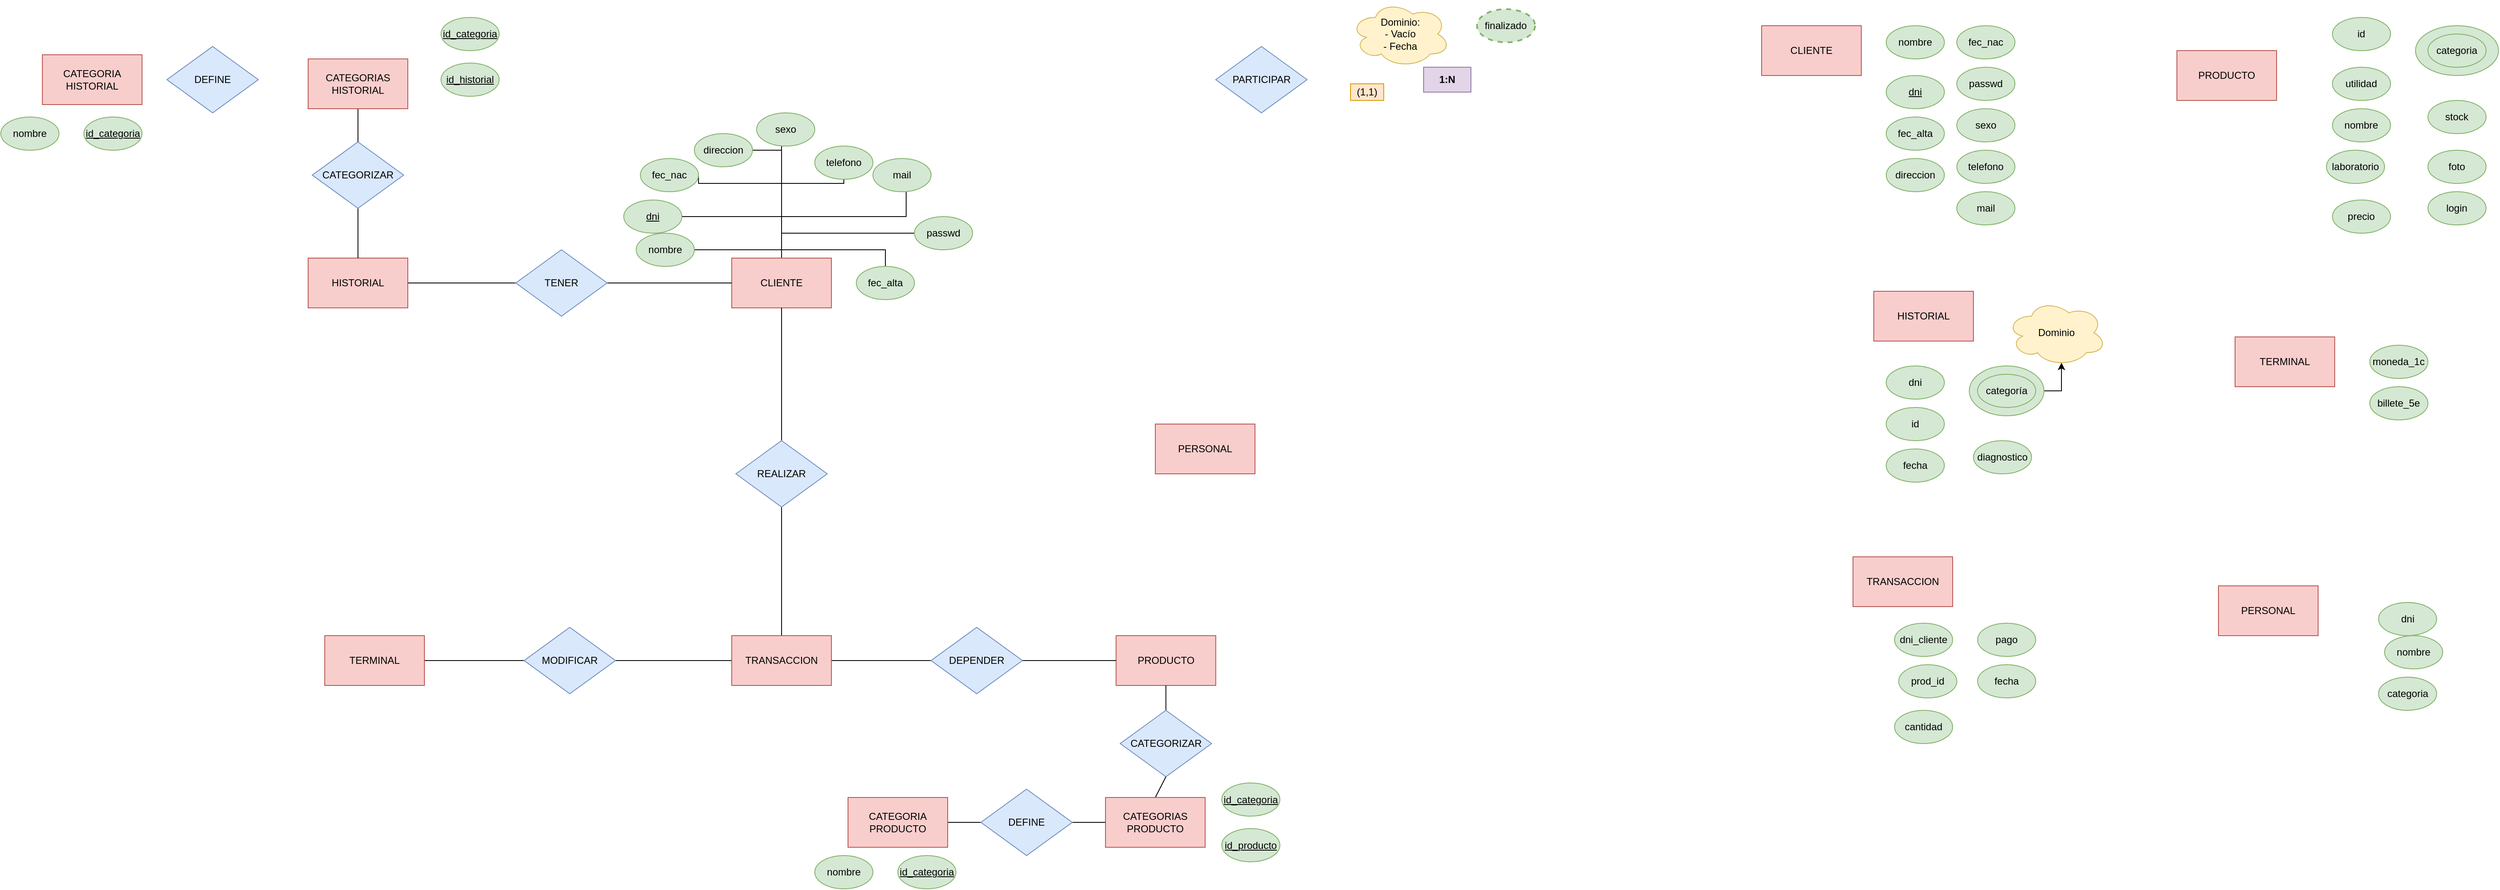<mxfile version="16.5.1" type="device"><diagram id="_nmfS0YLP6iodQvluYRf" name="Page-1"><mxGraphModel dx="3694" dy="1810" grid="1" gridSize="10" guides="1" tooltips="1" connect="1" arrows="1" fold="1" page="1" pageScale="1" pageWidth="850" pageHeight="1100" math="0" shadow="0"><root><mxCell id="0"/><mxCell id="1" parent="0"/><mxCell id="LcoxHUxyNn0n7mD9Lc0X-57" value="PARTICIPAR" style="rhombus;whiteSpace=wrap;html=1;align=center;fillColor=#dae8fc;strokeColor=#6c8ebf;" parent="1" vertex="1"><mxGeometry x="1052.75" y="75" width="110" height="80" as="geometry"/></mxCell><mxCell id="LcoxHUxyNn0n7mD9Lc0X-87" value="categoria" style="ellipse;whiteSpace=wrap;html=1;strokeColor=#82b366;fillColor=#d5e8d4;strokeWidth=1;" parent="1" vertex="1"><mxGeometry x="2452.75" y="835" width="70" height="40" as="geometry"/></mxCell><mxCell id="LcoxHUxyNn0n7mD9Lc0X-89" value="Dominio:&lt;br&gt;- Vacío&lt;br&gt;- Fecha" style="ellipse;shape=cloud;whiteSpace=wrap;html=1;strokeWidth=1;align=center;fillColor=#fff2cc;strokeColor=#d6b656;" parent="1" vertex="1"><mxGeometry x="1215" y="20" width="120" height="80" as="geometry"/></mxCell><mxCell id="LcoxHUxyNn0n7mD9Lc0X-118" value="(1,1)" style="text;html=1;strokeColor=#d79b00;fillColor=#ffe6cc;align=center;verticalAlign=middle;whiteSpace=wrap;rounded=0;" parent="1" vertex="1"><mxGeometry x="1215" y="120" width="40" height="20" as="geometry"/></mxCell><mxCell id="LcoxHUxyNn0n7mD9Lc0X-122" value="&lt;b&gt;1:N&lt;/b&gt;" style="text;html=1;strokeColor=#9673a6;fillColor=#e1d5e7;align=center;verticalAlign=middle;whiteSpace=wrap;rounded=0;" parent="1" vertex="1"><mxGeometry x="1303" y="100" width="57" height="30" as="geometry"/></mxCell><mxCell id="uBHA6l6KFo6LDY_HFyXI-1" value="PERSONAL" style="rounded=0;whiteSpace=wrap;html=1;strokeColor=#b85450;fillColor=#f8cecc;" parent="1" vertex="1"><mxGeometry x="2260" y="725" width="120" height="60" as="geometry"/></mxCell><mxCell id="uBHA6l6KFo6LDY_HFyXI-2" value="finalizado" style="ellipse;whiteSpace=wrap;html=1;strokeColor=#82b366;fillColor=#d5e8d4;dashed=1;strokeWidth=2;" parent="1" vertex="1"><mxGeometry x="1367.25" y="30" width="70" height="40" as="geometry"/></mxCell><mxCell id="uBHA6l6KFo6LDY_HFyXI-3" value="PRODUCTO" style="rounded=0;whiteSpace=wrap;html=1;strokeColor=#b85450;fillColor=#f8cecc;" parent="1" vertex="1"><mxGeometry x="2210" y="80" width="120" height="60" as="geometry"/></mxCell><mxCell id="uBHA6l6KFo6LDY_HFyXI-4" value="HISTORIAL" style="rounded=0;whiteSpace=wrap;html=1;strokeColor=#b85450;fillColor=#f8cecc;" parent="1" vertex="1"><mxGeometry x="1845" y="370" width="120" height="60" as="geometry"/></mxCell><mxCell id="uBHA6l6KFo6LDY_HFyXI-5" value="CLIENTE" style="rounded=0;whiteSpace=wrap;html=1;strokeColor=#b85450;fillColor=#f8cecc;" parent="1" vertex="1"><mxGeometry x="1710" y="50" width="120" height="60" as="geometry"/></mxCell><mxCell id="uBHA6l6KFo6LDY_HFyXI-6" value="TERMINAL" style="rounded=0;whiteSpace=wrap;html=1;strokeColor=#b85450;fillColor=#f8cecc;" parent="1" vertex="1"><mxGeometry x="2280" y="425" width="120" height="60" as="geometry"/></mxCell><mxCell id="uBHA6l6KFo6LDY_HFyXI-7" value="TRANSACCION" style="rounded=0;whiteSpace=wrap;html=1;strokeColor=#b85450;fillColor=#f8cecc;" parent="1" vertex="1"><mxGeometry x="1820" y="690" width="120" height="60" as="geometry"/></mxCell><mxCell id="uBHA6l6KFo6LDY_HFyXI-8" value="nombre" style="ellipse;whiteSpace=wrap;html=1;strokeColor=#82b366;fillColor=#d5e8d4;strokeWidth=1;" parent="1" vertex="1"><mxGeometry x="1860" y="50" width="70" height="40" as="geometry"/></mxCell><mxCell id="uBHA6l6KFo6LDY_HFyXI-9" value="&lt;u&gt;dni&lt;/u&gt;" style="ellipse;whiteSpace=wrap;html=1;strokeColor=#82b366;fillColor=#d5e8d4;strokeWidth=1;" parent="1" vertex="1"><mxGeometry x="1860" y="110" width="70" height="40" as="geometry"/></mxCell><mxCell id="uBHA6l6KFo6LDY_HFyXI-10" value="fec_alta" style="ellipse;whiteSpace=wrap;html=1;strokeColor=#82b366;fillColor=#d5e8d4;strokeWidth=1;" parent="1" vertex="1"><mxGeometry x="1860" y="160" width="70" height="40" as="geometry"/></mxCell><mxCell id="uBHA6l6KFo6LDY_HFyXI-11" value="direccion" style="ellipse;whiteSpace=wrap;html=1;strokeColor=#82b366;fillColor=#d5e8d4;strokeWidth=1;" parent="1" vertex="1"><mxGeometry x="1860" y="210" width="70" height="40" as="geometry"/></mxCell><mxCell id="uBHA6l6KFo6LDY_HFyXI-12" value="fec_nac" style="ellipse;whiteSpace=wrap;html=1;strokeColor=#82b366;fillColor=#d5e8d4;strokeWidth=1;" parent="1" vertex="1"><mxGeometry x="1945" y="50" width="70" height="40" as="geometry"/></mxCell><mxCell id="uBHA6l6KFo6LDY_HFyXI-13" value="passwd" style="ellipse;whiteSpace=wrap;html=1;strokeColor=#82b366;fillColor=#d5e8d4;strokeWidth=1;" parent="1" vertex="1"><mxGeometry x="1945" y="100" width="70" height="40" as="geometry"/></mxCell><mxCell id="uBHA6l6KFo6LDY_HFyXI-14" value="sexo" style="ellipse;whiteSpace=wrap;html=1;strokeColor=#82b366;fillColor=#d5e8d4;strokeWidth=1;" parent="1" vertex="1"><mxGeometry x="1945" y="150" width="70" height="40" as="geometry"/></mxCell><mxCell id="uBHA6l6KFo6LDY_HFyXI-15" value="telefono" style="ellipse;whiteSpace=wrap;html=1;strokeColor=#82b366;fillColor=#d5e8d4;strokeWidth=1;" parent="1" vertex="1"><mxGeometry x="1945" y="200" width="70" height="40" as="geometry"/></mxCell><mxCell id="uBHA6l6KFo6LDY_HFyXI-16" value="mail" style="ellipse;whiteSpace=wrap;html=1;strokeColor=#82b366;fillColor=#d5e8d4;strokeWidth=1;" parent="1" vertex="1"><mxGeometry x="1945" y="250" width="70" height="40" as="geometry"/></mxCell><mxCell id="uBHA6l6KFo6LDY_HFyXI-17" value="id" style="ellipse;whiteSpace=wrap;html=1;strokeColor=#82b366;fillColor=#d5e8d4;strokeWidth=1;" parent="1" vertex="1"><mxGeometry x="1860" y="510" width="70" height="40" as="geometry"/></mxCell><mxCell id="uBHA6l6KFo6LDY_HFyXI-18" value="fecha" style="ellipse;whiteSpace=wrap;html=1;strokeColor=#82b366;fillColor=#d5e8d4;strokeWidth=1;" parent="1" vertex="1"><mxGeometry x="1860" y="560" width="70" height="40" as="geometry"/></mxCell><mxCell id="uBHA6l6KFo6LDY_HFyXI-19" value="dni" style="ellipse;whiteSpace=wrap;html=1;strokeColor=#82b366;fillColor=#d5e8d4;strokeWidth=1;" parent="1" vertex="1"><mxGeometry x="1860" y="460" width="70" height="40" as="geometry"/></mxCell><mxCell id="uBHA6l6KFo6LDY_HFyXI-22" style="edgeStyle=orthogonalEdgeStyle;rounded=0;orthogonalLoop=1;jettySize=auto;html=1;exitX=1;exitY=0.5;exitDx=0;exitDy=0;entryX=0.55;entryY=0.95;entryDx=0;entryDy=0;entryPerimeter=0;" parent="1" source="uBHA6l6KFo6LDY_HFyXI-20" target="uBHA6l6KFo6LDY_HFyXI-21" edge="1"><mxGeometry relative="1" as="geometry"/></mxCell><mxCell id="uBHA6l6KFo6LDY_HFyXI-20" value="categoría" style="ellipse;whiteSpace=wrap;html=1;strokeColor=#82b366;fillColor=#d5e8d4;strokeWidth=1;" parent="1" vertex="1"><mxGeometry x="1960" y="460" width="90" height="60" as="geometry"/></mxCell><mxCell id="uBHA6l6KFo6LDY_HFyXI-21" value="Dominio" style="ellipse;shape=cloud;whiteSpace=wrap;html=1;strokeWidth=1;align=center;fillColor=#fff2cc;strokeColor=#d6b656;" parent="1" vertex="1"><mxGeometry x="2005" y="380" width="120" height="80" as="geometry"/></mxCell><mxCell id="uBHA6l6KFo6LDY_HFyXI-24" value="diagnostico" style="ellipse;whiteSpace=wrap;html=1;strokeColor=#82b366;fillColor=#d5e8d4;strokeWidth=1;" parent="1" vertex="1"><mxGeometry x="1965" y="550" width="70" height="40" as="geometry"/></mxCell><mxCell id="uBHA6l6KFo6LDY_HFyXI-26" value="id" style="ellipse;whiteSpace=wrap;html=1;strokeColor=#82b366;fillColor=#d5e8d4;strokeWidth=1;" parent="1" vertex="1"><mxGeometry x="2397.25" y="40" width="70" height="40" as="geometry"/></mxCell><mxCell id="uBHA6l6KFo6LDY_HFyXI-27" value="categoria" style="ellipse;whiteSpace=wrap;html=1;strokeColor=#82b366;fillColor=#d5e8d4;strokeWidth=1;" parent="1" vertex="1"><mxGeometry x="2497.25" y="50" width="100" height="60" as="geometry"/></mxCell><mxCell id="uBHA6l6KFo6LDY_HFyXI-29" value="categoria" style="ellipse;whiteSpace=wrap;html=1;strokeColor=#82b366;fillColor=#d5e8d4;strokeWidth=1;" parent="1" vertex="1"><mxGeometry x="2512.25" y="60" width="70" height="40" as="geometry"/></mxCell><mxCell id="uBHA6l6KFo6LDY_HFyXI-30" value="categoría" style="ellipse;whiteSpace=wrap;html=1;strokeColor=#82b366;fillColor=#d5e8d4;strokeWidth=1;" parent="1" vertex="1"><mxGeometry x="1970" y="470" width="70" height="40" as="geometry"/></mxCell><mxCell id="uBHA6l6KFo6LDY_HFyXI-31" value="utilidad" style="ellipse;whiteSpace=wrap;html=1;strokeColor=#82b366;fillColor=#d5e8d4;strokeWidth=1;" parent="1" vertex="1"><mxGeometry x="2397.25" y="100" width="70" height="40" as="geometry"/></mxCell><mxCell id="uBHA6l6KFo6LDY_HFyXI-32" value="nombre" style="ellipse;whiteSpace=wrap;html=1;strokeColor=#82b366;fillColor=#d5e8d4;strokeWidth=1;" parent="1" vertex="1"><mxGeometry x="2397.25" y="150" width="70" height="40" as="geometry"/></mxCell><mxCell id="uBHA6l6KFo6LDY_HFyXI-33" value="laboratorio" style="ellipse;whiteSpace=wrap;html=1;strokeColor=#82b366;fillColor=#d5e8d4;strokeWidth=1;" parent="1" vertex="1"><mxGeometry x="2390" y="200" width="70" height="40" as="geometry"/></mxCell><mxCell id="uBHA6l6KFo6LDY_HFyXI-34" value="precio" style="ellipse;whiteSpace=wrap;html=1;strokeColor=#82b366;fillColor=#d5e8d4;strokeWidth=1;" parent="1" vertex="1"><mxGeometry x="2397.25" y="260" width="70" height="40" as="geometry"/></mxCell><mxCell id="uBHA6l6KFo6LDY_HFyXI-35" value="stock" style="ellipse;whiteSpace=wrap;html=1;strokeColor=#82b366;fillColor=#d5e8d4;strokeWidth=1;" parent="1" vertex="1"><mxGeometry x="2512.25" y="140" width="70" height="40" as="geometry"/></mxCell><mxCell id="uBHA6l6KFo6LDY_HFyXI-36" value="foto" style="ellipse;whiteSpace=wrap;html=1;strokeColor=#82b366;fillColor=#d5e8d4;strokeWidth=1;" parent="1" vertex="1"><mxGeometry x="2512.25" y="200" width="70" height="40" as="geometry"/></mxCell><mxCell id="uBHA6l6KFo6LDY_HFyXI-37" value="login" style="ellipse;whiteSpace=wrap;html=1;strokeColor=#82b366;fillColor=#d5e8d4;strokeWidth=1;" parent="1" vertex="1"><mxGeometry x="2512.25" y="250" width="70" height="40" as="geometry"/></mxCell><mxCell id="uBHA6l6KFo6LDY_HFyXI-38" value="moneda_1c" style="ellipse;whiteSpace=wrap;html=1;strokeColor=#82b366;fillColor=#d5e8d4;strokeWidth=1;" parent="1" vertex="1"><mxGeometry x="2442.25" y="435" width="70" height="40" as="geometry"/></mxCell><mxCell id="uBHA6l6KFo6LDY_HFyXI-39" value="billete_5e" style="ellipse;whiteSpace=wrap;html=1;strokeColor=#82b366;fillColor=#d5e8d4;strokeWidth=1;" parent="1" vertex="1"><mxGeometry x="2442.25" y="485" width="70" height="40" as="geometry"/></mxCell><mxCell id="uBHA6l6KFo6LDY_HFyXI-40" value="dni_cliente" style="ellipse;whiteSpace=wrap;html=1;strokeColor=#82b366;fillColor=#d5e8d4;strokeWidth=1;" parent="1" vertex="1"><mxGeometry x="1870" y="770" width="70" height="40" as="geometry"/></mxCell><mxCell id="uBHA6l6KFo6LDY_HFyXI-41" value="prod_id" style="ellipse;whiteSpace=wrap;html=1;strokeColor=#82b366;fillColor=#d5e8d4;strokeWidth=1;" parent="1" vertex="1"><mxGeometry x="1875" y="820" width="70" height="40" as="geometry"/></mxCell><mxCell id="uBHA6l6KFo6LDY_HFyXI-42" value="cantidad" style="ellipse;whiteSpace=wrap;html=1;strokeColor=#82b366;fillColor=#d5e8d4;strokeWidth=1;" parent="1" vertex="1"><mxGeometry x="1870" y="875" width="70" height="40" as="geometry"/></mxCell><mxCell id="uBHA6l6KFo6LDY_HFyXI-43" value="fecha" style="ellipse;whiteSpace=wrap;html=1;strokeColor=#82b366;fillColor=#d5e8d4;strokeWidth=1;" parent="1" vertex="1"><mxGeometry x="1970" y="820" width="70" height="40" as="geometry"/></mxCell><mxCell id="uBHA6l6KFo6LDY_HFyXI-44" value="pago" style="ellipse;whiteSpace=wrap;html=1;strokeColor=#82b366;fillColor=#d5e8d4;strokeWidth=1;" parent="1" vertex="1"><mxGeometry x="1970" y="770" width="70" height="40" as="geometry"/></mxCell><mxCell id="uBHA6l6KFo6LDY_HFyXI-45" value="dni" style="ellipse;whiteSpace=wrap;html=1;strokeColor=#82b366;fillColor=#d5e8d4;strokeWidth=1;" parent="1" vertex="1"><mxGeometry x="2452.75" y="745" width="70" height="40" as="geometry"/></mxCell><mxCell id="uBHA6l6KFo6LDY_HFyXI-46" value="nombre" style="ellipse;whiteSpace=wrap;html=1;strokeColor=#82b366;fillColor=#d5e8d4;strokeWidth=1;" parent="1" vertex="1"><mxGeometry x="2460" y="785" width="70" height="40" as="geometry"/></mxCell><mxCell id="X_zb0j94P1CkKphK0hOn-21" style="edgeStyle=orthogonalEdgeStyle;rounded=0;orthogonalLoop=1;jettySize=auto;html=1;entryX=1;entryY=0.5;entryDx=0;entryDy=0;endArrow=none;endFill=0;" parent="1" source="uBHA6l6KFo6LDY_HFyXI-47" target="X_zb0j94P1CkKphK0hOn-8" edge="1"><mxGeometry relative="1" as="geometry"><Array as="points"><mxPoint x="530" y="320"/></Array></mxGeometry></mxCell><mxCell id="X_zb0j94P1CkKphK0hOn-22" style="edgeStyle=orthogonalEdgeStyle;rounded=0;orthogonalLoop=1;jettySize=auto;html=1;entryX=1;entryY=0.5;entryDx=0;entryDy=0;endArrow=none;endFill=0;" parent="1" target="X_zb0j94P1CkKphK0hOn-9" edge="1"><mxGeometry relative="1" as="geometry"><mxPoint x="530" y="320" as="sourcePoint"/><Array as="points"><mxPoint x="530" y="280"/></Array></mxGeometry></mxCell><mxCell id="X_zb0j94P1CkKphK0hOn-23" style="edgeStyle=orthogonalEdgeStyle;rounded=0;orthogonalLoop=1;jettySize=auto;html=1;entryX=1;entryY=0.5;entryDx=0;entryDy=0;endArrow=none;endFill=0;" parent="1" source="uBHA6l6KFo6LDY_HFyXI-47" target="X_zb0j94P1CkKphK0hOn-12" edge="1"><mxGeometry relative="1" as="geometry"><Array as="points"><mxPoint x="530" y="240"/></Array></mxGeometry></mxCell><mxCell id="X_zb0j94P1CkKphK0hOn-24" style="edgeStyle=orthogonalEdgeStyle;rounded=0;orthogonalLoop=1;jettySize=auto;html=1;endArrow=none;endFill=0;entryX=1;entryY=0.5;entryDx=0;entryDy=0;" parent="1" source="uBHA6l6KFo6LDY_HFyXI-47" target="X_zb0j94P1CkKphK0hOn-11" edge="1"><mxGeometry relative="1" as="geometry"><mxPoint x="490" y="200" as="targetPoint"/></mxGeometry></mxCell><mxCell id="X_zb0j94P1CkKphK0hOn-25" style="edgeStyle=orthogonalEdgeStyle;rounded=0;orthogonalLoop=1;jettySize=auto;html=1;entryX=0.5;entryY=1;entryDx=0;entryDy=0;endArrow=none;endFill=0;" parent="1" source="uBHA6l6KFo6LDY_HFyXI-47" target="X_zb0j94P1CkKphK0hOn-14" edge="1"><mxGeometry relative="1" as="geometry"><Array as="points"><mxPoint x="530" y="195"/></Array></mxGeometry></mxCell><mxCell id="X_zb0j94P1CkKphK0hOn-26" style="edgeStyle=orthogonalEdgeStyle;rounded=0;orthogonalLoop=1;jettySize=auto;html=1;endArrow=none;endFill=0;" parent="1" source="uBHA6l6KFo6LDY_HFyXI-47" target="X_zb0j94P1CkKphK0hOn-15" edge="1"><mxGeometry relative="1" as="geometry"><Array as="points"><mxPoint x="530" y="240"/></Array></mxGeometry></mxCell><mxCell id="X_zb0j94P1CkKphK0hOn-27" style="edgeStyle=orthogonalEdgeStyle;rounded=0;orthogonalLoop=1;jettySize=auto;html=1;entryX=0;entryY=0.5;entryDx=0;entryDy=0;endArrow=none;endFill=0;" parent="1" source="uBHA6l6KFo6LDY_HFyXI-47" target="X_zb0j94P1CkKphK0hOn-16" edge="1"><mxGeometry relative="1" as="geometry"><Array as="points"><mxPoint x="530" y="280"/><mxPoint x="680" y="280"/><mxPoint x="680" y="230"/></Array></mxGeometry></mxCell><mxCell id="X_zb0j94P1CkKphK0hOn-28" style="edgeStyle=orthogonalEdgeStyle;rounded=0;orthogonalLoop=1;jettySize=auto;html=1;entryX=0.5;entryY=0;entryDx=0;entryDy=0;endArrow=none;endFill=0;" parent="1" source="uBHA6l6KFo6LDY_HFyXI-47" target="X_zb0j94P1CkKphK0hOn-10" edge="1"><mxGeometry relative="1" as="geometry"><Array as="points"><mxPoint x="530" y="320"/><mxPoint x="655" y="320"/></Array></mxGeometry></mxCell><mxCell id="X_zb0j94P1CkKphK0hOn-29" style="edgeStyle=orthogonalEdgeStyle;rounded=0;orthogonalLoop=1;jettySize=auto;html=1;endArrow=none;endFill=0;" parent="1" source="uBHA6l6KFo6LDY_HFyXI-47" target="X_zb0j94P1CkKphK0hOn-13" edge="1"><mxGeometry relative="1" as="geometry"><Array as="points"><mxPoint x="530" y="300"/></Array></mxGeometry></mxCell><mxCell id="uBHA6l6KFo6LDY_HFyXI-47" value="CLIENTE" style="rounded=0;whiteSpace=wrap;html=1;strokeColor=#b85450;fillColor=#f8cecc;" parent="1" vertex="1"><mxGeometry x="470" y="330" width="120" height="60" as="geometry"/></mxCell><mxCell id="uBHA6l6KFo6LDY_HFyXI-48" value="PRODUCTO" style="rounded=0;whiteSpace=wrap;html=1;strokeColor=#b85450;fillColor=#f8cecc;" parent="1" vertex="1"><mxGeometry x="932.75" y="785" width="120" height="60" as="geometry"/></mxCell><mxCell id="uBHA6l6KFo6LDY_HFyXI-63" style="edgeStyle=none;rounded=0;orthogonalLoop=1;jettySize=auto;html=1;exitX=1;exitY=0.5;exitDx=0;exitDy=0;entryX=0;entryY=0.5;entryDx=0;entryDy=0;endArrow=none;endFill=0;" parent="1" source="uBHA6l6KFo6LDY_HFyXI-49" target="uBHA6l6KFo6LDY_HFyXI-61" edge="1"><mxGeometry relative="1" as="geometry"/></mxCell><mxCell id="uBHA6l6KFo6LDY_HFyXI-49" value="TERMINAL" style="rounded=0;whiteSpace=wrap;html=1;strokeColor=#b85450;fillColor=#f8cecc;" parent="1" vertex="1"><mxGeometry x="-20" y="785" width="120" height="60" as="geometry"/></mxCell><mxCell id="uBHA6l6KFo6LDY_HFyXI-50" value="HISTORIAL" style="rounded=0;whiteSpace=wrap;html=1;strokeColor=#b85450;fillColor=#f8cecc;" parent="1" vertex="1"><mxGeometry x="-40" y="330" width="120" height="60" as="geometry"/></mxCell><mxCell id="uBHA6l6KFo6LDY_HFyXI-64" style="edgeStyle=none;rounded=0;orthogonalLoop=1;jettySize=auto;html=1;exitX=0;exitY=0.5;exitDx=0;exitDy=0;entryX=1;entryY=0.5;entryDx=0;entryDy=0;endArrow=none;endFill=0;" parent="1" source="uBHA6l6KFo6LDY_HFyXI-51" target="uBHA6l6KFo6LDY_HFyXI-61" edge="1"><mxGeometry relative="1" as="geometry"/></mxCell><mxCell id="uBHA6l6KFo6LDY_HFyXI-75" style="edgeStyle=none;rounded=0;orthogonalLoop=1;jettySize=auto;html=1;exitX=1;exitY=0.5;exitDx=0;exitDy=0;entryX=0;entryY=0.5;entryDx=0;entryDy=0;endArrow=none;endFill=0;" parent="1" source="uBHA6l6KFo6LDY_HFyXI-51" target="uBHA6l6KFo6LDY_HFyXI-74" edge="1"><mxGeometry relative="1" as="geometry"/></mxCell><mxCell id="X_zb0j94P1CkKphK0hOn-6" style="edgeStyle=orthogonalEdgeStyle;rounded=0;orthogonalLoop=1;jettySize=auto;html=1;endArrow=none;endFill=0;" parent="1" source="uBHA6l6KFo6LDY_HFyXI-51" target="uBHA6l6KFo6LDY_HFyXI-55" edge="1"><mxGeometry relative="1" as="geometry"/></mxCell><mxCell id="uBHA6l6KFo6LDY_HFyXI-51" value="TRANSACCION" style="rounded=0;whiteSpace=wrap;html=1;strokeColor=#b85450;fillColor=#f8cecc;" parent="1" vertex="1"><mxGeometry x="470" y="785" width="120" height="60" as="geometry"/></mxCell><mxCell id="uBHA6l6KFo6LDY_HFyXI-52" value="PERSONAL" style="rounded=0;whiteSpace=wrap;html=1;strokeColor=#b85450;fillColor=#f8cecc;" parent="1" vertex="1"><mxGeometry x="980" y="530" width="120" height="60" as="geometry"/></mxCell><mxCell id="X_zb0j94P1CkKphK0hOn-3" style="edgeStyle=orthogonalEdgeStyle;rounded=0;orthogonalLoop=1;jettySize=auto;html=1;endArrow=none;endFill=0;" parent="1" source="uBHA6l6KFo6LDY_HFyXI-54" target="uBHA6l6KFo6LDY_HFyXI-50" edge="1"><mxGeometry relative="1" as="geometry"/></mxCell><mxCell id="X_zb0j94P1CkKphK0hOn-4" style="edgeStyle=orthogonalEdgeStyle;rounded=0;orthogonalLoop=1;jettySize=auto;html=1;endArrow=none;endFill=0;" parent="1" source="uBHA6l6KFo6LDY_HFyXI-54" target="uBHA6l6KFo6LDY_HFyXI-47" edge="1"><mxGeometry relative="1" as="geometry"/></mxCell><mxCell id="uBHA6l6KFo6LDY_HFyXI-54" value="TENER" style="rhombus;whiteSpace=wrap;html=1;align=center;fillColor=#dae8fc;strokeColor=#6c8ebf;" parent="1" vertex="1"><mxGeometry x="210" y="320" width="110" height="80" as="geometry"/></mxCell><mxCell id="X_zb0j94P1CkKphK0hOn-7" style="edgeStyle=orthogonalEdgeStyle;rounded=0;orthogonalLoop=1;jettySize=auto;html=1;endArrow=none;endFill=0;" parent="1" source="uBHA6l6KFo6LDY_HFyXI-55" target="uBHA6l6KFo6LDY_HFyXI-47" edge="1"><mxGeometry relative="1" as="geometry"/></mxCell><mxCell id="uBHA6l6KFo6LDY_HFyXI-55" value="REALIZAR" style="rhombus;whiteSpace=wrap;html=1;align=center;fillColor=#dae8fc;strokeColor=#6c8ebf;" parent="1" vertex="1"><mxGeometry x="475" y="550" width="110" height="80" as="geometry"/></mxCell><mxCell id="uBHA6l6KFo6LDY_HFyXI-61" value="MODIFICAR" style="rhombus;whiteSpace=wrap;html=1;align=center;fillColor=#dae8fc;strokeColor=#6c8ebf;" parent="1" vertex="1"><mxGeometry x="220" y="775" width="110" height="80" as="geometry"/></mxCell><mxCell id="uBHA6l6KFo6LDY_HFyXI-76" style="edgeStyle=none;rounded=0;orthogonalLoop=1;jettySize=auto;html=1;exitX=1;exitY=0.5;exitDx=0;exitDy=0;entryX=0;entryY=0.5;entryDx=0;entryDy=0;endArrow=none;endFill=0;" parent="1" source="uBHA6l6KFo6LDY_HFyXI-74" target="uBHA6l6KFo6LDY_HFyXI-48" edge="1"><mxGeometry relative="1" as="geometry"/></mxCell><mxCell id="uBHA6l6KFo6LDY_HFyXI-74" value="DEPENDER" style="rhombus;whiteSpace=wrap;html=1;align=center;fillColor=#dae8fc;strokeColor=#6c8ebf;" parent="1" vertex="1"><mxGeometry x="710" y="775" width="110" height="80" as="geometry"/></mxCell><mxCell id="X_zb0j94P1CkKphK0hOn-8" value="nombre" style="ellipse;whiteSpace=wrap;html=1;strokeColor=#82b366;fillColor=#d5e8d4;strokeWidth=1;" parent="1" vertex="1"><mxGeometry x="355" y="300" width="70" height="40" as="geometry"/></mxCell><mxCell id="X_zb0j94P1CkKphK0hOn-9" value="&lt;u&gt;dni&lt;/u&gt;" style="ellipse;whiteSpace=wrap;html=1;strokeColor=#82b366;fillColor=#d5e8d4;strokeWidth=1;" parent="1" vertex="1"><mxGeometry x="340" y="260" width="70" height="40" as="geometry"/></mxCell><mxCell id="X_zb0j94P1CkKphK0hOn-10" value="fec_alta" style="ellipse;whiteSpace=wrap;html=1;strokeColor=#82b366;fillColor=#d5e8d4;strokeWidth=1;" parent="1" vertex="1"><mxGeometry x="620" y="340" width="70" height="40" as="geometry"/></mxCell><mxCell id="X_zb0j94P1CkKphK0hOn-11" value="direccion" style="ellipse;whiteSpace=wrap;html=1;strokeColor=#82b366;fillColor=#d5e8d4;strokeWidth=1;" parent="1" vertex="1"><mxGeometry x="425" y="180" width="70" height="40" as="geometry"/></mxCell><mxCell id="X_zb0j94P1CkKphK0hOn-12" value="fec_nac" style="ellipse;whiteSpace=wrap;html=1;strokeColor=#82b366;fillColor=#d5e8d4;strokeWidth=1;" parent="1" vertex="1"><mxGeometry x="360" y="210" width="70" height="40" as="geometry"/></mxCell><mxCell id="X_zb0j94P1CkKphK0hOn-13" value="passwd" style="ellipse;whiteSpace=wrap;html=1;strokeColor=#82b366;fillColor=#d5e8d4;strokeWidth=1;" parent="1" vertex="1"><mxGeometry x="690" y="280" width="70" height="40" as="geometry"/></mxCell><mxCell id="X_zb0j94P1CkKphK0hOn-14" value="sexo" style="ellipse;whiteSpace=wrap;html=1;strokeColor=#82b366;fillColor=#d5e8d4;strokeWidth=1;" parent="1" vertex="1"><mxGeometry x="500" y="155" width="70" height="40" as="geometry"/></mxCell><mxCell id="X_zb0j94P1CkKphK0hOn-15" value="telefono" style="ellipse;whiteSpace=wrap;html=1;strokeColor=#82b366;fillColor=#d5e8d4;strokeWidth=1;" parent="1" vertex="1"><mxGeometry x="570" y="195" width="70" height="40" as="geometry"/></mxCell><mxCell id="X_zb0j94P1CkKphK0hOn-16" value="mail" style="ellipse;whiteSpace=wrap;html=1;strokeColor=#82b366;fillColor=#d5e8d4;strokeWidth=1;" parent="1" vertex="1"><mxGeometry x="640" y="210" width="70" height="40" as="geometry"/></mxCell><mxCell id="Yq2AdLWq6jNW-Sb8vt1a-7" style="rounded=0;orthogonalLoop=1;jettySize=auto;html=1;exitX=0.5;exitY=1;exitDx=0;exitDy=0;entryX=0.5;entryY=0;entryDx=0;entryDy=0;endArrow=none;endFill=0;" edge="1" parent="1" source="Yq2AdLWq6jNW-Sb8vt1a-2" target="uBHA6l6KFo6LDY_HFyXI-50"><mxGeometry relative="1" as="geometry"/></mxCell><mxCell id="Yq2AdLWq6jNW-Sb8vt1a-2" value="CATEGORIZAR" style="rhombus;whiteSpace=wrap;html=1;align=center;fillColor=#dae8fc;strokeColor=#6c8ebf;" vertex="1" parent="1"><mxGeometry x="-35" y="190" width="110" height="80" as="geometry"/></mxCell><mxCell id="Yq2AdLWq6jNW-Sb8vt1a-6" style="edgeStyle=orthogonalEdgeStyle;rounded=0;orthogonalLoop=1;jettySize=auto;html=1;exitX=0.5;exitY=1;exitDx=0;exitDy=0;entryX=0.5;entryY=0;entryDx=0;entryDy=0;endArrow=none;endFill=0;" edge="1" parent="1" source="Yq2AdLWq6jNW-Sb8vt1a-3" target="Yq2AdLWq6jNW-Sb8vt1a-2"><mxGeometry relative="1" as="geometry"/></mxCell><mxCell id="Yq2AdLWq6jNW-Sb8vt1a-3" value="CATEGORIAS&lt;br&gt;HISTORIAL" style="rounded=0;whiteSpace=wrap;html=1;strokeColor=#b85450;fillColor=#f8cecc;" vertex="1" parent="1"><mxGeometry x="-40" y="90" width="120" height="60" as="geometry"/></mxCell><mxCell id="Yq2AdLWq6jNW-Sb8vt1a-4" value="&lt;u&gt;id_historial&lt;/u&gt;" style="ellipse;whiteSpace=wrap;html=1;strokeColor=#82b366;fillColor=#d5e8d4;strokeWidth=1;" vertex="1" parent="1"><mxGeometry x="120" y="95" width="70" height="40" as="geometry"/></mxCell><mxCell id="Yq2AdLWq6jNW-Sb8vt1a-5" value="&lt;u&gt;id_categoria&lt;/u&gt;" style="ellipse;whiteSpace=wrap;html=1;strokeColor=#82b366;fillColor=#d5e8d4;strokeWidth=1;" vertex="1" parent="1"><mxGeometry x="120" y="40" width="70" height="40" as="geometry"/></mxCell><mxCell id="Yq2AdLWq6jNW-Sb8vt1a-8" value="CATEGORIA&lt;br&gt;HISTORIAL" style="rounded=0;whiteSpace=wrap;html=1;strokeColor=#b85450;fillColor=#f8cecc;" vertex="1" parent="1"><mxGeometry x="-360" y="85" width="120" height="60" as="geometry"/></mxCell><mxCell id="Yq2AdLWq6jNW-Sb8vt1a-9" value="DEFINE" style="rhombus;whiteSpace=wrap;html=1;align=center;fillColor=#dae8fc;strokeColor=#6c8ebf;" vertex="1" parent="1"><mxGeometry x="-210" y="75" width="110" height="80" as="geometry"/></mxCell><mxCell id="Yq2AdLWq6jNW-Sb8vt1a-10" value="&lt;u&gt;id_categoria&lt;/u&gt;" style="ellipse;whiteSpace=wrap;html=1;strokeColor=#82b366;fillColor=#d5e8d4;strokeWidth=1;" vertex="1" parent="1"><mxGeometry x="-310" y="160" width="70" height="40" as="geometry"/></mxCell><mxCell id="Yq2AdLWq6jNW-Sb8vt1a-11" value="nombre" style="ellipse;whiteSpace=wrap;html=1;strokeColor=#82b366;fillColor=#d5e8d4;strokeWidth=1;" vertex="1" parent="1"><mxGeometry x="-410" y="160" width="70" height="40" as="geometry"/></mxCell><mxCell id="Yq2AdLWq6jNW-Sb8vt1a-24" style="edgeStyle=none;rounded=0;orthogonalLoop=1;jettySize=auto;html=1;exitX=0.5;exitY=0;exitDx=0;exitDy=0;entryX=0.5;entryY=1;entryDx=0;entryDy=0;endArrow=none;endFill=0;" edge="1" parent="1" source="Yq2AdLWq6jNW-Sb8vt1a-12" target="uBHA6l6KFo6LDY_HFyXI-48"><mxGeometry relative="1" as="geometry"/></mxCell><mxCell id="Yq2AdLWq6jNW-Sb8vt1a-12" value="CATEGORIZAR" style="rhombus;whiteSpace=wrap;html=1;align=center;fillColor=#dae8fc;strokeColor=#6c8ebf;" vertex="1" parent="1"><mxGeometry x="937.75" y="875" width="110" height="80" as="geometry"/></mxCell><mxCell id="Yq2AdLWq6jNW-Sb8vt1a-23" style="edgeStyle=none;rounded=0;orthogonalLoop=1;jettySize=auto;html=1;exitX=0.5;exitY=0;exitDx=0;exitDy=0;entryX=0.5;entryY=1;entryDx=0;entryDy=0;endArrow=none;endFill=0;" edge="1" parent="1" source="Yq2AdLWq6jNW-Sb8vt1a-14" target="Yq2AdLWq6jNW-Sb8vt1a-12"><mxGeometry relative="1" as="geometry"/></mxCell><mxCell id="Yq2AdLWq6jNW-Sb8vt1a-14" value="CATEGORIAS&lt;br&gt;PRODUCTO" style="rounded=0;whiteSpace=wrap;html=1;strokeColor=#b85450;fillColor=#f8cecc;" vertex="1" parent="1"><mxGeometry x="920" y="980" width="120" height="60" as="geometry"/></mxCell><mxCell id="Yq2AdLWq6jNW-Sb8vt1a-15" value="&lt;u&gt;id_producto&lt;/u&gt;" style="ellipse;whiteSpace=wrap;html=1;strokeColor=#82b366;fillColor=#d5e8d4;strokeWidth=1;" vertex="1" parent="1"><mxGeometry x="1060" y="1017.5" width="70" height="40" as="geometry"/></mxCell><mxCell id="Yq2AdLWq6jNW-Sb8vt1a-16" value="&lt;u&gt;id_categoria&lt;/u&gt;" style="ellipse;whiteSpace=wrap;html=1;strokeColor=#82b366;fillColor=#d5e8d4;strokeWidth=1;" vertex="1" parent="1"><mxGeometry x="1060" y="962.5" width="70" height="40" as="geometry"/></mxCell><mxCell id="Yq2AdLWq6jNW-Sb8vt1a-21" style="edgeStyle=none;rounded=0;orthogonalLoop=1;jettySize=auto;html=1;exitX=1;exitY=0.5;exitDx=0;exitDy=0;entryX=0;entryY=0.5;entryDx=0;entryDy=0;endArrow=none;endFill=0;" edge="1" parent="1" source="Yq2AdLWq6jNW-Sb8vt1a-17" target="Yq2AdLWq6jNW-Sb8vt1a-18"><mxGeometry relative="1" as="geometry"/></mxCell><mxCell id="Yq2AdLWq6jNW-Sb8vt1a-17" value="CATEGORIA&lt;br&gt;PRODUCTO" style="rounded=0;whiteSpace=wrap;html=1;strokeColor=#b85450;fillColor=#f8cecc;" vertex="1" parent="1"><mxGeometry x="610" y="980" width="120" height="60" as="geometry"/></mxCell><mxCell id="Yq2AdLWq6jNW-Sb8vt1a-22" style="edgeStyle=none;rounded=0;orthogonalLoop=1;jettySize=auto;html=1;exitX=1;exitY=0.5;exitDx=0;exitDy=0;entryX=0;entryY=0.5;entryDx=0;entryDy=0;endArrow=none;endFill=0;" edge="1" parent="1" source="Yq2AdLWq6jNW-Sb8vt1a-18" target="Yq2AdLWq6jNW-Sb8vt1a-14"><mxGeometry relative="1" as="geometry"/></mxCell><mxCell id="Yq2AdLWq6jNW-Sb8vt1a-18" value="DEFINE" style="rhombus;whiteSpace=wrap;html=1;align=center;fillColor=#dae8fc;strokeColor=#6c8ebf;" vertex="1" parent="1"><mxGeometry x="770" y="970" width="110" height="80" as="geometry"/></mxCell><mxCell id="Yq2AdLWq6jNW-Sb8vt1a-19" value="&lt;u&gt;id_categoria&lt;/u&gt;" style="ellipse;whiteSpace=wrap;html=1;strokeColor=#82b366;fillColor=#d5e8d4;strokeWidth=1;" vertex="1" parent="1"><mxGeometry x="670" y="1050" width="70" height="40" as="geometry"/></mxCell><mxCell id="Yq2AdLWq6jNW-Sb8vt1a-20" value="nombre" style="ellipse;whiteSpace=wrap;html=1;strokeColor=#82b366;fillColor=#d5e8d4;strokeWidth=1;" vertex="1" parent="1"><mxGeometry x="570" y="1050" width="70" height="40" as="geometry"/></mxCell></root></mxGraphModel></diagram></mxfile>